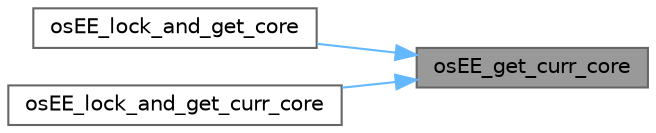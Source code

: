 digraph "osEE_get_curr_core"
{
 // LATEX_PDF_SIZE
  bgcolor="transparent";
  edge [fontname=Helvetica,fontsize=10,labelfontname=Helvetica,labelfontsize=10];
  node [fontname=Helvetica,fontsize=10,shape=box,height=0.2,width=0.4];
  rankdir="RL";
  Node1 [id="Node000001",label="osEE_get_curr_core",height=0.2,width=0.4,color="gray40", fillcolor="grey60", style="filled", fontcolor="black",tooltip="Returns the pointer to CDB."];
  Node1 -> Node2 [id="edge3_Node000001_Node000002",dir="back",color="steelblue1",style="solid",tooltip=" "];
  Node2 [id="Node000002",label="osEE_lock_and_get_core",height=0.2,width=0.4,color="grey40", fillcolor="white", style="filled",URL="$ee__get__kernel__and__core_8h.html#a8b517960e73a275680346dbd7b80417b",tooltip="Locks a specific core and gets its data structure."];
  Node1 -> Node3 [id="edge4_Node000001_Node000003",dir="back",color="steelblue1",style="solid",tooltip=" "];
  Node3 [id="Node000003",label="osEE_lock_and_get_curr_core",height=0.2,width=0.4,color="grey40", fillcolor="white", style="filled",URL="$ee__get__kernel__and__core_8h.html#a106ab442cc4d57be6e3e45ca3dc33b4c",tooltip="Locks the current core and gets its data structure."];
}
